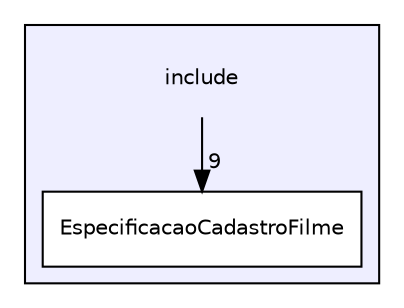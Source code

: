 digraph "include" {
  compound=true
  node [ fontsize="10", fontname="Helvetica"];
  edge [ labelfontsize="10", labelfontname="Helvetica"];
  subgraph clusterdir_d44c64559bbebec7f509842c48db8b23 {
    graph [ bgcolor="#eeeeff", pencolor="black", label="" URL="dir_d44c64559bbebec7f509842c48db8b23.html"];
    dir_d44c64559bbebec7f509842c48db8b23 [shape=plaintext label="include"];
  dir_2e1cf0f64139900e58c6559c5f3b3d52 [shape=box label="EspecificacaoCadastroFilme" fillcolor="white" style="filled" URL="dir_2e1cf0f64139900e58c6559c5f3b3d52.html"];
  }
  dir_d44c64559bbebec7f509842c48db8b23->dir_2e1cf0f64139900e58c6559c5f3b3d52 [headlabel="9", labeldistance=1.5 headhref="dir_000000_000001.html"];
}
